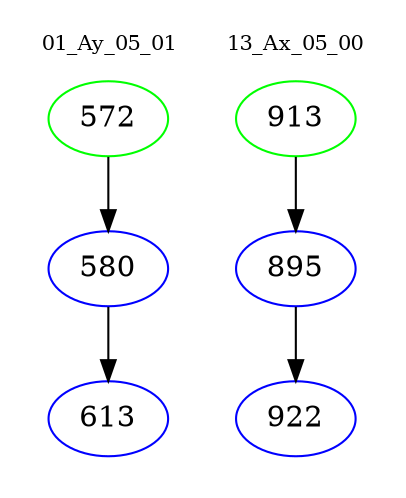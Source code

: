 digraph{
subgraph cluster_0 {
color = white
label = "01_Ay_05_01";
fontsize=10;
T0_572 [label="572", color="green"]
T0_572 -> T0_580 [color="black"]
T0_580 [label="580", color="blue"]
T0_580 -> T0_613 [color="black"]
T0_613 [label="613", color="blue"]
}
subgraph cluster_1 {
color = white
label = "13_Ax_05_00";
fontsize=10;
T1_913 [label="913", color="green"]
T1_913 -> T1_895 [color="black"]
T1_895 [label="895", color="blue"]
T1_895 -> T1_922 [color="black"]
T1_922 [label="922", color="blue"]
}
}
